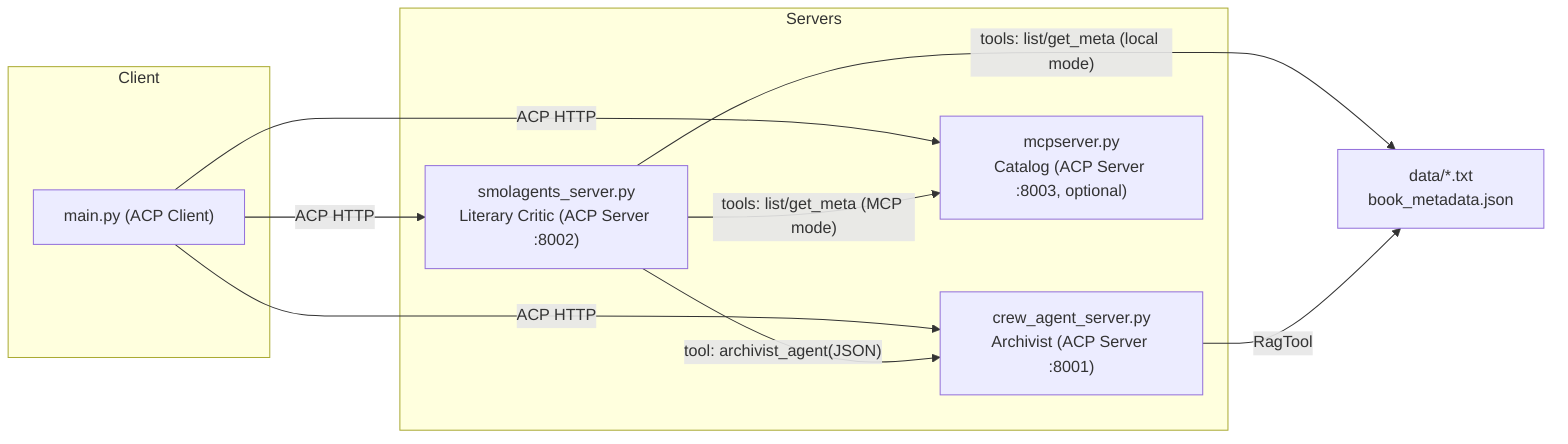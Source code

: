 flowchart LR
  subgraph client_subgraph[Client]
    CLI["main.py (ACP Client)"]
  end
  subgraph servers_subgraph[Servers]
    A["smolagents_server.py<br/>Literary Critic (ACP Server :8002)"]
    B["crew_agent_server.py<br/>Archivist (ACP Server :8001)"]
    C["mcpserver.py<br/>Catalog (ACP Server :8003, optional)"]
  end
  D["data/*.txt<br/>book_metadata.json"]

  CLI -- "ACP HTTP" --> A
  CLI -- "ACP HTTP" --> B
  CLI -- "ACP HTTP" --> C
  %% Discovery paths (either/or)
  A -- "tools: list/get_meta (local mode)" --> D
  A -- "tools: list/get_meta (MCP mode)" --> C
  A -- "tool: archivist_agent(JSON)" --> B
  B -- "RagTool" --> D